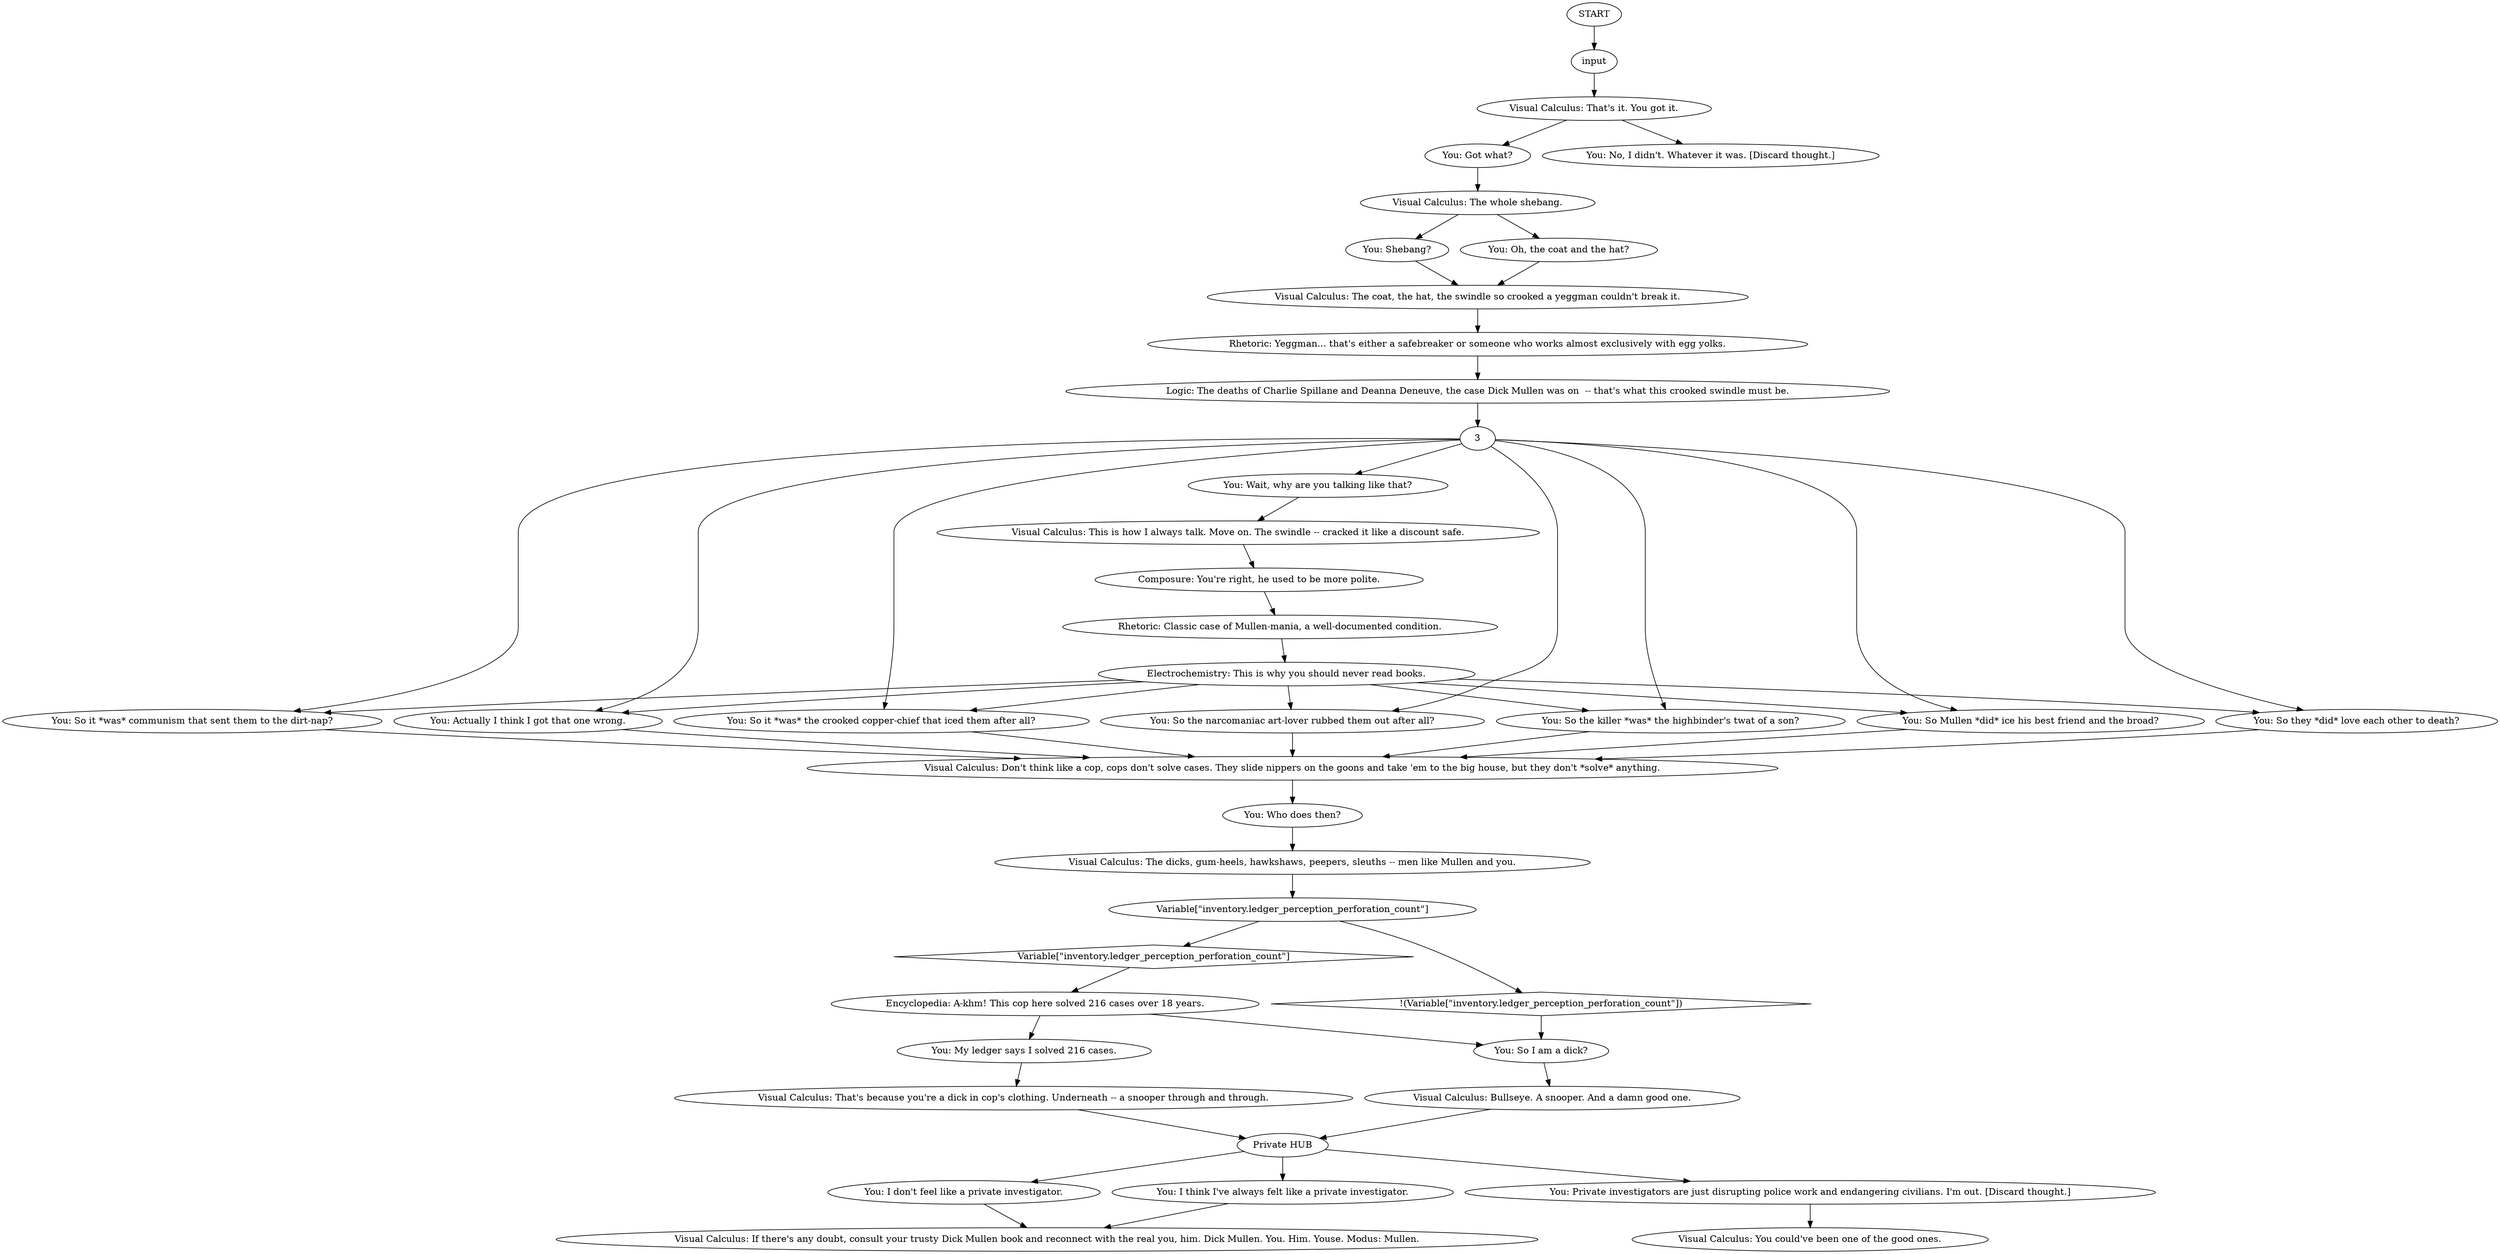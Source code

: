 # Arx - EasterEggs / Modus Mullen / Flow – INITIATING MODUS: MULLEN
# 'Most of Mullen'
# ==================================================
digraph G {
	  0 [label="START"];
	  1 [label="input"];
	  2 [label="You: So I am a dick?"];
	  4 [label="Visual Calculus: The dicks, gum-heels, hawkshaws, peepers, sleuths -- men like Mullen and you."];
	  5 [label="You: So it *was* communism that sent them to the dirt-nap?"];
	  6 [label="Electrochemistry: This is why you should never read books."];
	  7 [label="Visual Calculus: Don't think like a cop, cops don't solve cases. They slide nippers on the goons and take 'em to the big house, but they don't *solve* anything."];
	  9 [label="Visual Calculus: This is how I always talk. Move on. The swindle -- cracked it like a discount safe."];
	  10 [label="You: Shebang?"];
	  11 [label="Logic: The deaths of Charlie Spillane and Deanna Deneuve, the case Dick Mullen was on  -- that's what this crooked swindle must be."];
	  13 [label="You: Actually I think I got that one wrong."];
	  14 [label="You: Got what?"];
	  15 [label="Visual Calculus: The coat, the hat, the swindle so crooked a yeggman couldn't break it."];
	  16 [label="You: No, I didn't. Whatever it was. [Discard thought.]"];
	  17 [label="Visual Calculus: The whole shebang."];
	  18 [label="Rhetoric: Yeggman... that's either a safebreaker or someone who works almost exclusively with egg yolks."];
	  19 [label="You: I think I've always felt like a private investigator."];
	  20 [label="Encyclopedia: A-khm! This cop here solved 216 cases over 18 years."];
	  21 [label="Composure: You're right, he used to be more polite."];
	  22 [label="You: So it *was* the crooked copper-chief that iced them after all?"];
	  23 [label="Visual Calculus: Bullseye. A snooper. And a damn good one."];
	  24 [label="You: So the narcomaniac art-lover rubbed them out after all?"];
	  25 [label="Visual Calculus: That's because you're a dick in cop's clothing. Underneath -- a snooper through and through."];
	  26 [label="You: So the killer *was* the highbinder's twat of a son?"];
	  27 [label="You: Wait, why are you talking like that?"];
	  28 [label="Variable[\"inventory.ledger_perception_perforation_count\"]"];
	  29 [label="Variable[\"inventory.ledger_perception_perforation_count\"]", shape=diamond];
	  30 [label="!(Variable[\"inventory.ledger_perception_perforation_count\"])", shape=diamond];
	  32 [label="Visual Calculus: That's it. You got it."];
	  33 [label="You: My ledger says I solved 216 cases."];
	  34 [label="You: Oh, the coat and the hat?"];
	  35 [label="You: Who does then?"];
	  36 [label="You: So Mullen *did* ice his best friend and the broad?"];
	  37 [label="You: So they *did* love each other to death?"];
	  38 [label="Visual Calculus: You could've been one of the good ones."];
	  39 [label="Rhetoric: Classic case of Mullen-mania, a well-documented condition."];
	  40 [label="Visual Calculus: If there's any doubt, consult your trusty Dick Mullen book and reconnect with the real you, him. Dick Mullen. You. Him. Youse. Modus: Mullen."];
	  41 [label="You: I don't feel like a private investigator."];
	  42 [label="You: Private investigators are just disrupting police work and endangering civilians. I'm out. [Discard thought.]"];
	  43 [label="Private HUB"];
	  0 -> 1
	  1 -> 32
	  2 -> 23
	  3 -> 36
	  3 -> 37
	  3 -> 5
	  3 -> 13
	  3 -> 22
	  3 -> 24
	  3 -> 26
	  3 -> 27
	  4 -> 28
	  5 -> 7
	  6 -> 36
	  6 -> 37
	  6 -> 5
	  6 -> 13
	  6 -> 22
	  6 -> 24
	  6 -> 26
	  7 -> 35
	  9 -> 21
	  10 -> 15
	  11 -> 3
	  13 -> 7
	  14 -> 17
	  15 -> 18
	  17 -> 34
	  17 -> 10
	  18 -> 11
	  19 -> 40
	  20 -> 33
	  20 -> 2
	  21 -> 39
	  22 -> 7
	  23 -> 43
	  24 -> 7
	  25 -> 43
	  26 -> 7
	  27 -> 9
	  28 -> 29
	  28 -> 30
	  29 -> 20
	  30 -> 2
	  32 -> 16
	  32 -> 14
	  33 -> 25
	  34 -> 15
	  35 -> 4
	  36 -> 7
	  37 -> 7
	  39 -> 6
	  41 -> 40
	  42 -> 38
	  43 -> 41
	  43 -> 42
	  43 -> 19
}

